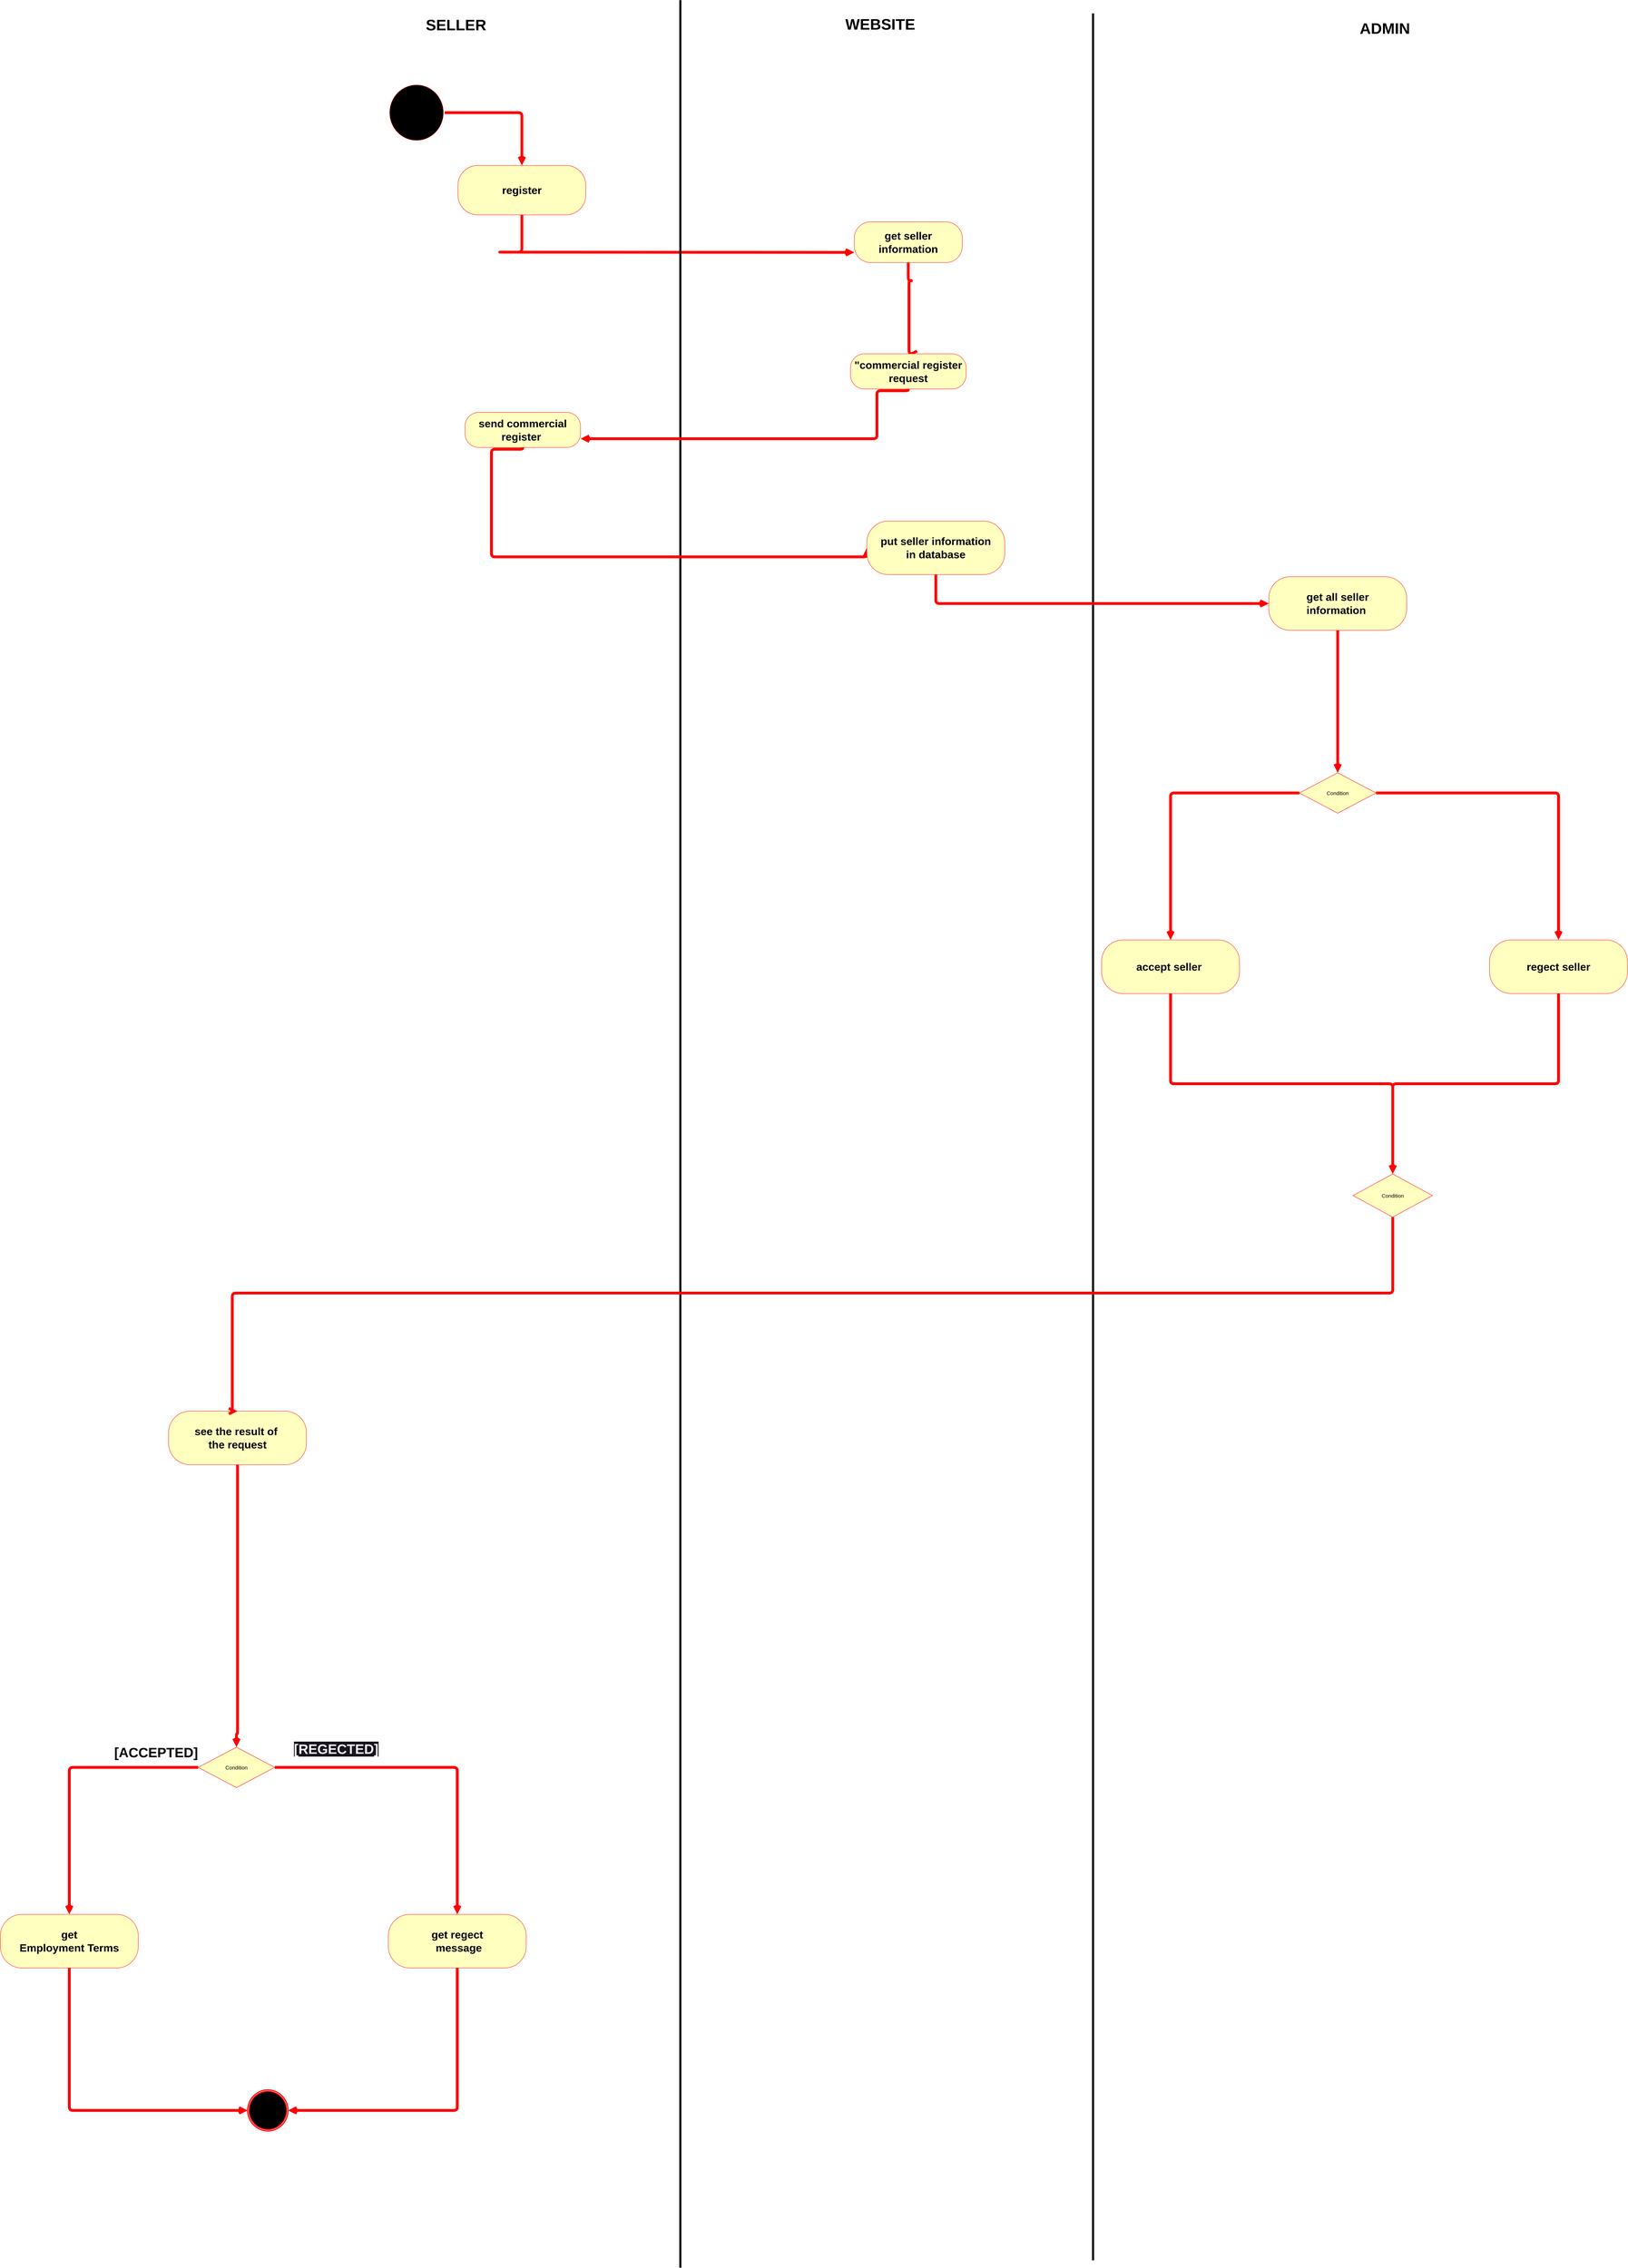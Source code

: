<mxfile>
    <diagram id="HJap_V7zGH-g7ldj2mrj" name="admin">
        <mxGraphModel dx="8353" dy="2320" grid="0" gridSize="10" guides="1" tooltips="1" connect="1" arrows="1" fold="1" page="1" pageScale="1" pageWidth="850" pageHeight="1100" background="none" math="0" shadow="0">
            <root>
                <mxCell id="0"/>
                <mxCell id="1" parent="0"/>
                <mxCell id="3" value="register" style="rounded=1;whiteSpace=wrap;html=1;arcSize=40;fontColor=#000000;fillColor=#ffffc0;strokeColor=#ff0000;fontStyle=1;fontSize=31;" parent="1" vertex="1">
                    <mxGeometry x="-309" y="874" width="367" height="142" as="geometry"/>
                </mxCell>
                <mxCell id="4" value="" style="edgeStyle=orthogonalEdgeStyle;html=1;verticalAlign=bottom;endArrow=open;endSize=8;strokeColor=#ff0000;strokeWidth=8;fontStyle=1;fontSize=17;exitX=0.5;exitY=1;exitDx=0;exitDy=0;entryX=0;entryY=0.75;entryDx=0;entryDy=0;" parent="1" source="3" target="23" edge="1">
                    <mxGeometry relative="1" as="geometry">
                        <mxPoint x="672" y="1148" as="targetPoint"/>
                        <Array as="points">
                            <mxPoint x="-194" y="1123"/>
                            <mxPoint x="776" y="1123"/>
                        </Array>
                    </mxGeometry>
                </mxCell>
                <mxCell id="5" value="" style="ellipse;html=1;shape=endState;fillColor=#000000;strokeColor=#ff0000;fontSize=15;strokeWidth=3;perimeterSpacing=0;" parent="1" vertex="1">
                    <mxGeometry x="-913" y="6400" width="116" height="118" as="geometry"/>
                </mxCell>
                <mxCell id="6" value="" style="ellipse;html=1;shape=startState;fillColor=#000000;strokeColor=#ff0000;fontSize=15;" parent="1" vertex="1">
                    <mxGeometry x="-509" y="639" width="162" height="167" as="geometry"/>
                </mxCell>
                <mxCell id="7" value="" style="edgeStyle=orthogonalEdgeStyle;html=1;verticalAlign=bottom;endArrow=open;endSize=8;strokeColor=#ff0000;strokeWidth=8;fontSize=15;entryX=0.5;entryY=0;entryDx=0;entryDy=0;" parent="1" source="6" target="3" edge="1">
                    <mxGeometry relative="1" as="geometry">
                        <mxPoint x="-268" y="787" as="targetPoint"/>
                    </mxGeometry>
                </mxCell>
                <mxCell id="9" value="Condition" style="rhombus;whiteSpace=wrap;html=1;fillColor=#ffffc0;strokeColor=#ff0000;fontSize=15;" parent="1" vertex="1">
                    <mxGeometry x="2107" y="2618" width="220" height="116" as="geometry"/>
                </mxCell>
                <mxCell id="10" value="" style="edgeStyle=orthogonalEdgeStyle;html=1;align=left;verticalAlign=bottom;endArrow=open;endSize=8;strokeColor=#ff0000;strokeWidth=8;fontSize=20;fontStyle=1" parent="1" source="9" target="39" edge="1">
                    <mxGeometry x="-0.615" y="74" relative="1" as="geometry">
                        <mxPoint x="2821.333" y="2894" as="targetPoint"/>
                        <mxPoint x="1" as="offset"/>
                    </mxGeometry>
                </mxCell>
                <mxCell id="11" value="" style="edgeStyle=orthogonalEdgeStyle;html=1;align=left;verticalAlign=top;endArrow=open;endSize=8;strokeColor=#ff0000;strokeWidth=8;fontSize=27;fontStyle=1;entryX=0.5;entryY=0;entryDx=0;entryDy=0;" parent="1" source="9" target="38" edge="1">
                    <mxGeometry x="-0.623" y="-28" relative="1" as="geometry">
                        <mxPoint x="1748" y="2905" as="targetPoint"/>
                        <mxPoint x="-2" as="offset"/>
                    </mxGeometry>
                </mxCell>
                <mxCell id="16" value="" style="html=1;points=[];perimeter=orthogonalPerimeter;fillColor=strokeColor;fontSize=15;" parent="1" vertex="1">
                    <mxGeometry x="327" y="400" width="5" height="6510" as="geometry"/>
                </mxCell>
                <mxCell id="17" value="" style="html=1;points=[];perimeter=orthogonalPerimeter;fillColor=strokeColor;fontSize=15;" parent="1" vertex="1">
                    <mxGeometry x="1512" y="438" width="5" height="6451" as="geometry"/>
                </mxCell>
                <mxCell id="19" value="WEBSITE" style="text;html=1;align=center;verticalAlign=middle;resizable=0;points=[];autosize=1;strokeColor=none;fillColor=none;fontSize=44;fontStyle=1" parent="1" vertex="1">
                    <mxGeometry x="794" y="436" width="218" height="65" as="geometry"/>
                </mxCell>
                <mxCell id="20" value="SELLER" style="text;html=1;align=center;verticalAlign=middle;resizable=0;points=[];autosize=1;strokeColor=none;fillColor=none;fontSize=44;fontStyle=1" parent="1" vertex="1">
                    <mxGeometry x="-411" y="438" width="192" height="65" as="geometry"/>
                </mxCell>
                <mxCell id="21" value="ADMIN" style="text;html=1;align=center;verticalAlign=middle;resizable=0;points=[];autosize=1;strokeColor=none;fillColor=none;fontSize=44;fontStyle=1" parent="1" vertex="1">
                    <mxGeometry x="2271" y="448" width="162" height="65" as="geometry"/>
                </mxCell>
                <mxCell id="23" value="get seller&lt;br&gt;information" style="rounded=1;whiteSpace=wrap;html=1;arcSize=40;fontColor=#000000;fillColor=#ffffc0;strokeColor=#ff0000;fontStyle=1;fontSize=31;" parent="1" vertex="1">
                    <mxGeometry x="829" y="1036" width="310" height="117" as="geometry"/>
                </mxCell>
                <mxCell id="24" value="" style="edgeStyle=orthogonalEdgeStyle;html=1;verticalAlign=bottom;endArrow=open;endSize=8;strokeColor=#ff0000;strokeWidth=8;fontStyle=1;fontSize=17;exitX=0.5;exitY=1;exitDx=0;exitDy=0;entryX=0.5;entryY=0;entryDx=0;entryDy=0;" parent="1" source="23" target="28" edge="1">
                    <mxGeometry relative="1" as="geometry">
                        <mxPoint x="1050" y="1205" as="targetPoint"/>
                        <Array as="points">
                            <mxPoint x="995" y="1205"/>
                            <mxPoint x="986" y="1205"/>
                            <mxPoint x="986" y="1351"/>
                        </Array>
                    </mxGeometry>
                </mxCell>
                <mxCell id="28" value="&quot;commercial register request" style="rounded=1;whiteSpace=wrap;html=1;arcSize=40;fontColor=#000000;fillColor=#ffffc0;strokeColor=#ff0000;fontStyle=1;fontSize=31;" parent="1" vertex="1">
                    <mxGeometry x="818" y="1415" width="332" height="101" as="geometry"/>
                </mxCell>
                <mxCell id="29" value="" style="edgeStyle=orthogonalEdgeStyle;html=1;verticalAlign=bottom;endArrow=open;endSize=8;strokeColor=#ff0000;strokeWidth=8;fontStyle=1;fontSize=17;exitX=0.5;exitY=1;exitDx=0;exitDy=0;entryX=1;entryY=0.75;entryDx=0;entryDy=0;" parent="1" source="28" target="30" edge="1">
                    <mxGeometry relative="1" as="geometry">
                        <mxPoint x="1105" y="1681.444" as="targetPoint"/>
                        <Array as="points">
                            <mxPoint x="984" y="1521"/>
                            <mxPoint x="894" y="1521"/>
                            <mxPoint x="894" y="1659"/>
                        </Array>
                    </mxGeometry>
                </mxCell>
                <mxCell id="30" value="send commercial register&amp;nbsp;" style="rounded=1;whiteSpace=wrap;html=1;arcSize=40;fontColor=#000000;fillColor=#ffffc0;strokeColor=#ff0000;fontStyle=1;fontSize=31;" parent="1" vertex="1">
                    <mxGeometry x="-289" y="1583" width="332" height="101" as="geometry"/>
                </mxCell>
                <mxCell id="31" value="" style="edgeStyle=orthogonalEdgeStyle;html=1;verticalAlign=bottom;endArrow=open;endSize=8;strokeColor=#ff0000;strokeWidth=8;fontStyle=1;fontSize=17;exitX=0.5;exitY=1;exitDx=0;exitDy=0;entryX=0;entryY=0.5;entryDx=0;entryDy=0;" parent="1" source="30" target="32" edge="1">
                    <mxGeometry relative="1" as="geometry">
                        <mxPoint x="-2" y="1849.444" as="targetPoint"/>
                        <Array as="points">
                            <mxPoint x="-123" y="1689"/>
                            <mxPoint x="-213" y="1689"/>
                            <mxPoint x="-213" y="1998"/>
                        </Array>
                    </mxGeometry>
                </mxCell>
                <mxCell id="32" value="put seller information&lt;br&gt;in database" style="rounded=1;whiteSpace=wrap;html=1;arcSize=40;fontColor=#000000;fillColor=#ffffc0;strokeColor=#ff0000;fontStyle=1;fontSize=31;" parent="1" vertex="1">
                    <mxGeometry x="865" y="1895" width="396" height="154" as="geometry"/>
                </mxCell>
                <mxCell id="33" value="" style="edgeStyle=orthogonalEdgeStyle;html=1;verticalAlign=bottom;endArrow=open;endSize=8;strokeColor=#ff0000;strokeWidth=8;fontStyle=1;fontSize=17;exitX=0.5;exitY=1;exitDx=0;exitDy=0;entryX=0;entryY=0.5;entryDx=0;entryDy=0;" parent="1" source="32" target="34" edge="1">
                    <mxGeometry relative="1" as="geometry">
                        <mxPoint x="1152" y="2214.444" as="targetPoint"/>
                        <Array as="points">
                            <mxPoint x="1063" y="2132"/>
                        </Array>
                    </mxGeometry>
                </mxCell>
                <mxCell id="34" value="get all seller &lt;br&gt;information&amp;nbsp;" style="rounded=1;whiteSpace=wrap;html=1;arcSize=40;fontColor=#000000;fillColor=#ffffc0;strokeColor=#ff0000;fontStyle=1;fontSize=31;" parent="1" vertex="1">
                    <mxGeometry x="2019" y="2055" width="396" height="154" as="geometry"/>
                </mxCell>
                <mxCell id="35" value="" style="edgeStyle=orthogonalEdgeStyle;html=1;verticalAlign=bottom;endArrow=open;endSize=8;strokeColor=#ff0000;strokeWidth=8;fontStyle=1;fontSize=17;exitX=0.5;exitY=1;exitDx=0;exitDy=0;entryX=0.5;entryY=0;entryDx=0;entryDy=0;" parent="1" source="34" target="9" edge="1">
                    <mxGeometry relative="1" as="geometry">
                        <mxPoint x="2306" y="2374" as="targetPoint"/>
                        <Array as="points">
                            <mxPoint x="2217" y="2580"/>
                        </Array>
                    </mxGeometry>
                </mxCell>
                <mxCell id="38" value="accept seller&amp;nbsp;" style="rounded=1;whiteSpace=wrap;html=1;arcSize=40;fontColor=#000000;fillColor=#ffffc0;strokeColor=#ff0000;fontStyle=1;fontSize=31;" parent="1" vertex="1">
                    <mxGeometry x="1539" y="3098" width="396" height="154" as="geometry"/>
                </mxCell>
                <mxCell id="39" value="regect seller" style="rounded=1;whiteSpace=wrap;html=1;arcSize=40;fontColor=#000000;fillColor=#ffffc0;strokeColor=#ff0000;fontStyle=1;fontSize=31;" parent="1" vertex="1">
                    <mxGeometry x="2653" y="3098" width="396" height="154" as="geometry"/>
                </mxCell>
                <mxCell id="40" value="Condition" style="rhombus;whiteSpace=wrap;html=1;fillColor=#ffffc0;strokeColor=#ff0000;fontSize=15;" parent="1" vertex="1">
                    <mxGeometry x="2261" y="3770" width="228" height="124" as="geometry"/>
                </mxCell>
                <mxCell id="41" value="" style="edgeStyle=orthogonalEdgeStyle;html=1;align=left;verticalAlign=top;endArrow=open;endSize=8;strokeColor=#ff0000;strokeWidth=8;fontSize=27;fontStyle=1;entryX=0.5;entryY=0;entryDx=0;entryDy=0;exitX=0.5;exitY=1;exitDx=0;exitDy=0;" parent="1" source="38" target="40" edge="1">
                    <mxGeometry x="-0.623" y="-28" relative="1" as="geometry">
                        <mxPoint x="1704" y="4075" as="targetPoint"/>
                        <mxPoint x="2042" y="3589" as="sourcePoint"/>
                        <mxPoint x="-2" as="offset"/>
                    </mxGeometry>
                </mxCell>
                <mxCell id="44" value="" style="edgeStyle=orthogonalEdgeStyle;html=1;align=left;verticalAlign=top;endArrow=open;endSize=8;strokeColor=#ff0000;strokeWidth=8;fontSize=27;fontStyle=1;entryX=0.5;entryY=0;entryDx=0;entryDy=0;exitX=0.5;exitY=1;exitDx=0;exitDy=0;" parent="1" source="39" target="40" edge="1">
                    <mxGeometry x="-0.623" y="-28" relative="1" as="geometry">
                        <mxPoint x="2701.5" y="4200" as="targetPoint"/>
                        <mxPoint x="2070" y="3679" as="sourcePoint"/>
                        <mxPoint x="-2" as="offset"/>
                        <Array as="points">
                            <mxPoint x="2851" y="3511"/>
                            <mxPoint x="2375" y="3511"/>
                        </Array>
                    </mxGeometry>
                </mxCell>
                <mxCell id="45" value="see the result of&amp;nbsp;&lt;br&gt;the request" style="rounded=1;whiteSpace=wrap;html=1;arcSize=40;fontColor=#000000;fillColor=#ffffc0;strokeColor=#ff0000;fontStyle=1;fontSize=31;" parent="1" vertex="1">
                    <mxGeometry x="-1140" y="4451" width="396" height="154" as="geometry"/>
                </mxCell>
                <mxCell id="46" value="" style="edgeStyle=orthogonalEdgeStyle;html=1;align=left;verticalAlign=top;endArrow=open;endSize=8;strokeColor=#ff0000;strokeWidth=8;fontSize=27;fontStyle=1;entryX=0.5;entryY=0;entryDx=0;entryDy=0;exitX=0.5;exitY=1;exitDx=0;exitDy=0;" parent="1" source="40" target="45" edge="1">
                    <mxGeometry x="-0.623" y="-28" relative="1" as="geometry">
                        <mxPoint x="2174" y="4613" as="targetPoint"/>
                        <mxPoint x="2650.0" y="4095" as="sourcePoint"/>
                        <mxPoint x="-2" as="offset"/>
                        <Array as="points">
                            <mxPoint x="2375" y="4112"/>
                            <mxPoint x="-957" y="4112"/>
                            <mxPoint x="-957" y="4451"/>
                        </Array>
                    </mxGeometry>
                </mxCell>
                <mxCell id="47" value="Condition" style="rhombus;whiteSpace=wrap;html=1;fillColor=#ffffc0;strokeColor=#ff0000;fontSize=15;" parent="1" vertex="1">
                    <mxGeometry x="-1055" y="5416" width="220" height="116" as="geometry"/>
                </mxCell>
                <mxCell id="48" value="&lt;span style=&quot;color: rgb(240, 240, 240); font-family: Helvetica; font-size: 39px; font-style: normal; font-variant-ligatures: normal; font-variant-caps: normal; font-weight: 700; letter-spacing: normal; orphans: 2; text-align: left; text-indent: 0px; text-transform: none; widows: 2; word-spacing: 0px; -webkit-text-stroke-width: 0px; background-color: rgb(24, 20, 29); text-decoration-thickness: initial; text-decoration-style: initial; text-decoration-color: initial; float: none; display: inline !important;&quot;&gt;[REGECTED]&lt;/span&gt;" style="edgeStyle=orthogonalEdgeStyle;html=1;align=left;verticalAlign=bottom;endArrow=open;endSize=8;strokeColor=#ff0000;strokeWidth=8;fontSize=20;fontStyle=1" parent="1" source="47" target="52" edge="1">
                    <mxGeometry x="-0.888" y="26" relative="1" as="geometry">
                        <mxPoint x="-340.667" y="5692" as="targetPoint"/>
                        <mxPoint as="offset"/>
                    </mxGeometry>
                </mxCell>
                <mxCell id="49" value="[ACCEPTED]" style="edgeStyle=orthogonalEdgeStyle;html=1;align=left;verticalAlign=top;endArrow=open;endSize=8;strokeColor=#ff0000;strokeWidth=8;fontSize=39;fontStyle=1;entryX=0.5;entryY=0;entryDx=0;entryDy=0;" parent="1" source="47" target="51" edge="1">
                    <mxGeometry x="-0.386" y="-72" relative="1" as="geometry">
                        <mxPoint x="-1414" y="5703" as="targetPoint"/>
                        <mxPoint as="offset"/>
                    </mxGeometry>
                </mxCell>
                <mxCell id="50" value="" style="edgeStyle=orthogonalEdgeStyle;html=1;verticalAlign=bottom;endArrow=open;endSize=8;strokeColor=#ff0000;strokeWidth=8;fontStyle=1;fontSize=17;exitX=0.5;exitY=1;exitDx=0;exitDy=0;entryX=0.5;entryY=0;entryDx=0;entryDy=0;" parent="1" source="45" target="47" edge="1">
                    <mxGeometry relative="1" as="geometry">
                        <mxPoint x="-856" y="5172" as="targetPoint"/>
                        <Array as="points">
                            <mxPoint x="-942" y="5378"/>
                        </Array>
                        <mxPoint x="-945" y="5007.0" as="sourcePoint"/>
                    </mxGeometry>
                </mxCell>
                <mxCell id="51" value="get &lt;br&gt;Employment Terms" style="rounded=1;whiteSpace=wrap;html=1;arcSize=40;fontColor=#000000;fillColor=#ffffc0;strokeColor=#ff0000;fontStyle=1;fontSize=31;" parent="1" vertex="1">
                    <mxGeometry x="-1623" y="5896" width="396" height="154" as="geometry"/>
                </mxCell>
                <mxCell id="52" value="get regect&lt;br&gt;&amp;nbsp;message" style="rounded=1;whiteSpace=wrap;html=1;arcSize=40;fontColor=#000000;fillColor=#ffffc0;strokeColor=#ff0000;fontStyle=1;fontSize=31;" parent="1" vertex="1">
                    <mxGeometry x="-509" y="5896" width="396" height="154" as="geometry"/>
                </mxCell>
                <mxCell id="56" value="" style="edgeStyle=orthogonalEdgeStyle;html=1;align=left;verticalAlign=bottom;endArrow=open;endSize=8;strokeColor=#ff0000;strokeWidth=8;fontSize=20;fontStyle=1;exitX=0.5;exitY=1;exitDx=0;exitDy=0;entryX=1;entryY=0.5;entryDx=0;entryDy=0;" parent="1" source="52" target="5" edge="1">
                    <mxGeometry x="-0.888" y="26" relative="1" as="geometry">
                        <mxPoint x="-485.79" y="6551.89" as="targetPoint"/>
                        <mxPoint as="offset"/>
                        <mxPoint x="-1010.001" y="6130.001" as="sourcePoint"/>
                    </mxGeometry>
                </mxCell>
                <mxCell id="57" value="" style="edgeStyle=orthogonalEdgeStyle;html=1;align=left;verticalAlign=bottom;endArrow=open;endSize=8;strokeColor=#ff0000;strokeWidth=8;fontSize=20;fontStyle=1;exitX=0.5;exitY=1;exitDx=0;exitDy=0;entryX=0;entryY=0.5;entryDx=0;entryDy=0;" parent="1" source="51" target="5" edge="1">
                    <mxGeometry x="-0.888" y="26" relative="1" as="geometry">
                        <mxPoint x="-1150.0" y="6602" as="targetPoint"/>
                        <mxPoint as="offset"/>
                        <mxPoint x="-664.0" y="6193.0" as="sourcePoint"/>
                    </mxGeometry>
                </mxCell>
            </root>
        </mxGraphModel>
    </diagram>
    <diagram id="CAmKByewWl9oXecLODEM" name="seller">
        <mxGraphModel dx="4177" dy="1160" grid="0" gridSize="10" guides="1" tooltips="1" connect="1" arrows="1" fold="1" page="1" pageScale="1" pageWidth="850" pageHeight="1100" math="0" shadow="0">
            <root>
                <mxCell id="0"/>
                <mxCell id="1" parent="0"/>
                <mxCell id="DN5gWQZptJb2u5jaRJut-1" value="Product Offer for Sale" style="rounded=1;whiteSpace=wrap;html=1;arcSize=40;fontColor=#000000;fillColor=#ffffc0;strokeColor=#ff0000;fontStyle=1;fontSize=31;" parent="1" vertex="1">
                    <mxGeometry x="-309" y="874" width="367" height="142" as="geometry"/>
                </mxCell>
                <mxCell id="DN5gWQZptJb2u5jaRJut-2" value="" style="edgeStyle=orthogonalEdgeStyle;html=1;verticalAlign=bottom;endArrow=open;endSize=8;strokeColor=#ff0000;strokeWidth=8;fontStyle=1;fontSize=17;exitX=0.5;exitY=1;exitDx=0;exitDy=0;entryX=0;entryY=0.75;entryDx=0;entryDy=0;" parent="1" source="DN5gWQZptJb2u5jaRJut-1" target="DN5gWQZptJb2u5jaRJut-14" edge="1">
                    <mxGeometry relative="1" as="geometry">
                        <mxPoint x="672" y="1148" as="targetPoint"/>
                        <Array as="points">
                            <mxPoint x="-194" y="1123"/>
                            <mxPoint x="776" y="1123"/>
                        </Array>
                    </mxGeometry>
                </mxCell>
                <mxCell id="DN5gWQZptJb2u5jaRJut-4" value="" style="ellipse;html=1;shape=startState;fillColor=#000000;strokeColor=#ff0000;fontSize=15;" parent="1" vertex="1">
                    <mxGeometry x="-509" y="639" width="162" height="167" as="geometry"/>
                </mxCell>
                <mxCell id="DN5gWQZptJb2u5jaRJut-5" value="" style="edgeStyle=orthogonalEdgeStyle;html=1;verticalAlign=bottom;endArrow=open;endSize=8;strokeColor=#ff0000;strokeWidth=8;fontSize=15;entryX=0.5;entryY=0;entryDx=0;entryDy=0;" parent="1" source="DN5gWQZptJb2u5jaRJut-4" target="DN5gWQZptJb2u5jaRJut-1" edge="1">
                    <mxGeometry relative="1" as="geometry">
                        <mxPoint x="-268" y="787" as="targetPoint"/>
                    </mxGeometry>
                </mxCell>
                <mxCell id="DN5gWQZptJb2u5jaRJut-9" value="" style="html=1;points=[];perimeter=orthogonalPerimeter;fillColor=strokeColor;fontSize=15;" parent="1" vertex="1">
                    <mxGeometry x="327" y="400" width="5" height="6510" as="geometry"/>
                </mxCell>
                <mxCell id="DN5gWQZptJb2u5jaRJut-10" value="" style="html=1;points=[];perimeter=orthogonalPerimeter;fillColor=strokeColor;fontSize=15;" parent="1" vertex="1">
                    <mxGeometry x="1512" y="438" width="5" height="6451" as="geometry"/>
                </mxCell>
                <mxCell id="DN5gWQZptJb2u5jaRJut-11" value="WEBSITE" style="text;html=1;align=center;verticalAlign=middle;resizable=0;points=[];autosize=1;strokeColor=none;fillColor=none;fontSize=44;fontStyle=1" parent="1" vertex="1">
                    <mxGeometry x="794" y="436" width="218" height="65" as="geometry"/>
                </mxCell>
                <mxCell id="DN5gWQZptJb2u5jaRJut-12" value="SELLER" style="text;html=1;align=center;verticalAlign=middle;resizable=0;points=[];autosize=1;strokeColor=none;fillColor=none;fontSize=44;fontStyle=1" parent="1" vertex="1">
                    <mxGeometry x="-411" y="438" width="192" height="65" as="geometry"/>
                </mxCell>
                <mxCell id="DN5gWQZptJb2u5jaRJut-14" value="send the categorys&lt;br style=&quot;font-size: 31px;&quot;&gt;of the site" style="rounded=1;whiteSpace=wrap;html=1;arcSize=40;fontColor=#000000;fillColor=#ffffc0;strokeColor=#ff0000;fontStyle=1;fontSize=31;fontFamily=Helvetica;" parent="1" vertex="1">
                    <mxGeometry x="829" y="1036" width="310" height="117" as="geometry"/>
                </mxCell>
                <mxCell id="DN5gWQZptJb2u5jaRJut-15" value="" style="edgeStyle=orthogonalEdgeStyle;html=1;verticalAlign=bottom;endArrow=open;endSize=8;strokeColor=#ff0000;strokeWidth=8;fontStyle=1;fontSize=17;exitX=0.5;exitY=1;exitDx=0;exitDy=0;entryX=1;entryY=0.5;entryDx=0;entryDy=0;" parent="1" source="DN5gWQZptJb2u5jaRJut-14" target="DN5gWQZptJb2u5jaRJut-18" edge="1">
                    <mxGeometry relative="1" as="geometry">
                        <mxPoint x="984" y="1415" as="targetPoint"/>
                        <Array as="points">
                            <mxPoint x="984" y="1205"/>
                            <mxPoint x="986" y="1205"/>
                            <mxPoint x="986" y="1634"/>
                        </Array>
                    </mxGeometry>
                </mxCell>
                <mxCell id="DN5gWQZptJb2u5jaRJut-18" value="&amp;nbsp;select category&lt;br&gt;&lt;span style=&quot;color: rgba(0, 0, 0, 0); font-family: monospace; font-size: 0px; font-weight: 400; text-align: start;&quot;&gt;%3CmxGraphModel%3E%3Croot%3E%3CmxCell%20id%3D%220%22%2F%3E%3CmxCell%20id%3D%221%22%20parent%3D%220%22%2F%3E%3CmxCell%20id%3D%222%22%20value%3D%22%22%20style%3D%22edgeStyle%3DorthogonalEdgeStyle%3Bhtml%3D1%3BverticalAlign%3Dbottom%3BendArrow%3Dopen%3BendSize%3D8%3BstrokeColor%3D%23ff0000%3BstrokeWidth%3D8%3BfontStyle%3D1%3BfontSize%3D17%3BexitX%3D0.5%3BexitY%3D1%3BexitDx%3D0%3BexitDy%3D0%3BentryX%3D1%3BentryY%3D0.75%3BentryDx%3D0%3BentryDy%3D0%3B%22%20edge%3D%221%22%20parent%3D%221%22%3E%3CmxGeometry%20relative%3D%221%22%20as%3D%22geometry%22%3E%3CmxPoint%20x%3D%2243%22%20y%3D%221658.75%22%20as%3D%22targetPoint%22%2F%3E%3CArray%20as%3D%22points%22%3E%3CmxPoint%20x%3D%22984%22%20y%3D%221521%22%2F%3E%3CmxPoint%20x%3D%22894%22%20y%3D%221521%22%2F%3E%3CmxPoint%20x%3D%22894%22%20y%3D%221659%22%2F%3E%3C%2FArray%3E%3CmxPoint%20x%3D%22984%22%20y%3D%221516%22%20as%3D%22sourcePoint%22%2F%3E%3C%2FmxGeometry%3E%3C%2FmxCell%3E%3C%2Froot%3E%3C%2FmxGraphModel%3E&amp;nbsp;&lt;/span&gt;&lt;span style=&quot;color: rgba(0, 0, 0, 0); font-family: monospace; font-size: 0px; font-weight: 400; text-align: start;&quot;&gt;%3CmxGraphModel%3E%3Croot%3E%3CmxCell%20id%3D%220%22%2F%3E%3CmxCell%20id%3D%221%22%20parent%3D%220%22%2F%3E%3CmxCell%20id%3D%222%22%20value%3D%22%22%20style%3D%22edgeStyle%3DorthogonalEdgeStyle%3Bhtml%3D1%3BverticalAlign%3Dbottom%3BendArrow%3Dopen%3BendSize%3D8%3BstrokeColor%3D%23ff0000%3BstrokeWidth%3D8%3BfontStyle%3D1%3BfontSize%3D17%3BexitX%3D0.5%3BexitY%3D1%3BexitDx%3D0%3BexitDy%3D0%3BentryX%3D1%3BentryY%3D0.75%3BentryDx%3D0%3BentryDy%3D0%3B%22%20edge%3D%221%22%20parent%3D%221%22%3E%3CmxGeometry%20relative%3D%221%22%20as%3D%22geometry%22%3E%3CmxPoint%20x%3D%2243%22%20y%3D%221658.75%22%20as%3D%22targetPoint%22%2F%3E%3CArray%20as%3D%22points%22%3E%3CmxPoint%20x%3D%22984%22%20y%3D%221521%22%2F%3E%3CmxPoint%20x%3D%22894%22%20y%3D%221521%22%2F%3E%3CmxPoint%20x%3D%22894%22%20y%3D%221659%22%2F%3E%3C%2FArray%3E%3CmxPoint%20x%3D%22984%22%20y%3D%221516%22%20as%3D%22sourcePoint%22%2F%3E%3C%2FmxGeometry%3E%3C%2FmxCell%3E%3C%2Froot%3E%3C%2FmxGraphModel%3E&lt;/span&gt;" style="rounded=1;whiteSpace=wrap;html=1;arcSize=50;fontColor=#000000;fillColor=#ffffc0;strokeColor=#ff0000;fontStyle=1;fontSize=31;" parent="1" vertex="1">
                    <mxGeometry x="-289" y="1546" width="332" height="138" as="geometry"/>
                </mxCell>
                <mxCell id="DN5gWQZptJb2u5jaRJut-19" value="" style="edgeStyle=orthogonalEdgeStyle;html=1;verticalAlign=bottom;endArrow=open;endSize=8;strokeColor=#ff0000;strokeWidth=8;fontStyle=1;fontSize=17;exitX=0.5;exitY=1;exitDx=0;exitDy=0;entryX=0;entryY=0.5;entryDx=0;entryDy=0;" parent="1" source="DN5gWQZptJb2u5jaRJut-18" target="DN5gWQZptJb2u5jaRJut-20" edge="1">
                    <mxGeometry relative="1" as="geometry">
                        <mxPoint x="-2" y="1849.444" as="targetPoint"/>
                        <Array as="points">
                            <mxPoint x="-123" y="1689"/>
                            <mxPoint x="-213" y="1689"/>
                            <mxPoint x="-213" y="1998"/>
                        </Array>
                    </mxGeometry>
                </mxCell>
                <mxCell id="DN5gWQZptJb2u5jaRJut-20" value="send formulaire" style="rounded=1;whiteSpace=wrap;html=1;arcSize=40;fontColor=#000000;fillColor=#ffffc0;strokeColor=#ff0000;fontStyle=1;fontSize=31;" parent="1" vertex="1">
                    <mxGeometry x="865" y="1895" width="396" height="154" as="geometry"/>
                </mxCell>
                <mxCell id="DN5gWQZptJb2u5jaRJut-39" value="" style="edgeStyle=orthogonalEdgeStyle;html=1;verticalAlign=bottom;endArrow=open;endSize=8;strokeColor=#ff0000;strokeWidth=8;fontStyle=1;fontSize=17;exitX=0.5;exitY=1;exitDx=0;exitDy=0;" parent="1" source="DN5gWQZptJb2u5jaRJut-20" edge="1">
                    <mxGeometry relative="1" as="geometry">
                        <mxPoint x="56" y="2646" as="targetPoint"/>
                        <Array as="points">
                            <mxPoint x="1063" y="2646"/>
                        </Array>
                        <mxPoint x="-414" y="2317" as="sourcePoint"/>
                    </mxGeometry>
                </mxCell>
                <mxCell id="DN5gWQZptJb2u5jaRJut-40" value="put all inforrmation&amp;nbsp;&lt;br&gt;of profuct in formulaire" style="rounded=1;whiteSpace=wrap;html=1;arcSize=40;fontColor=#000000;fillColor=#ffffc0;strokeColor=#ff0000;fontStyle=1;fontSize=31;" parent="1" vertex="1">
                    <mxGeometry x="-335" y="2569" width="396" height="154" as="geometry"/>
                </mxCell>
                <mxCell id="DN5gWQZptJb2u5jaRJut-42" value="" style="edgeStyle=orthogonalEdgeStyle;html=1;verticalAlign=bottom;endArrow=open;endSize=8;strokeColor=#ff0000;strokeWidth=8;fontStyle=1;fontSize=17;exitX=0.5;exitY=1;exitDx=0;exitDy=0;entryX=0.5;entryY=0;entryDx=0;entryDy=0;" parent="1" source="DN5gWQZptJb2u5jaRJut-40" target="DN5gWQZptJb2u5jaRJut-44" edge="1">
                    <mxGeometry relative="1" as="geometry">
                        <mxPoint x="-123" y="3112" as="targetPoint"/>
                        <Array as="points"/>
                        <mxPoint x="1039" y="2347.4" as="sourcePoint"/>
                    </mxGeometry>
                </mxCell>
                <mxCell id="DN5gWQZptJb2u5jaRJut-44" value="put photos" style="rounded=1;whiteSpace=wrap;html=1;arcSize=40;fontColor=#000000;fillColor=#ffffc0;strokeColor=#ff0000;fontStyle=1;fontSize=31;" parent="1" vertex="1">
                    <mxGeometry x="-335" y="3925" width="396" height="154" as="geometry"/>
                </mxCell>
                <mxCell id="DN5gWQZptJb2u5jaRJut-46" value="put the price&amp;nbsp;" style="rounded=1;whiteSpace=wrap;html=1;arcSize=40;fontColor=#000000;fillColor=#ffffc0;strokeColor=#ff0000;fontStyle=1;fontSize=31;" parent="1" vertex="1">
                    <mxGeometry x="-335" y="5138" width="396" height="154" as="geometry"/>
                </mxCell>
                <mxCell id="DN5gWQZptJb2u5jaRJut-47" value="" style="edgeStyle=orthogonalEdgeStyle;html=1;verticalAlign=bottom;endArrow=open;endSize=8;strokeColor=#ff0000;strokeWidth=8;fontStyle=1;fontSize=17;exitX=0.5;exitY=1;exitDx=0;exitDy=0;entryX=0.5;entryY=0;entryDx=0;entryDy=0;" parent="1" source="DN5gWQZptJb2u5jaRJut-44" target="DN5gWQZptJb2u5jaRJut-46" edge="1">
                    <mxGeometry relative="1" as="geometry">
                        <mxPoint x="28" y="4870.4" as="targetPoint"/>
                        <Array as="points">
                            <mxPoint x="-137" y="5038"/>
                        </Array>
                        <mxPoint x="-97" y="4379" as="sourcePoint"/>
                    </mxGeometry>
                </mxCell>
                <mxCell id="DN5gWQZptJb2u5jaRJut-48" value="put all product information&lt;br&gt;into database" style="rounded=1;whiteSpace=wrap;html=1;arcSize=40;fontColor=#000000;fillColor=#ffffc0;strokeColor=#ff0000;fontStyle=1;fontSize=31;" parent="1" vertex="1">
                    <mxGeometry x="825" y="5607" width="463" height="237" as="geometry"/>
                </mxCell>
                <mxCell id="DN5gWQZptJb2u5jaRJut-49" value="" style="edgeStyle=orthogonalEdgeStyle;html=1;verticalAlign=bottom;endArrow=open;endSize=8;strokeColor=#ff0000;strokeWidth=8;fontStyle=1;fontSize=17;exitX=0.5;exitY=1;exitDx=0;exitDy=0;entryX=0;entryY=0.5;entryDx=0;entryDy=0;" parent="1" source="DN5gWQZptJb2u5jaRJut-46" target="DN5gWQZptJb2u5jaRJut-48" edge="1">
                    <mxGeometry relative="1" as="geometry">
                        <mxPoint x="402" y="5831" as="targetPoint"/>
                        <Array as="points">
                            <mxPoint x="-137" y="5731"/>
                            <mxPoint x="402" y="5731"/>
                            <mxPoint x="402" y="5725"/>
                        </Array>
                        <mxPoint x="402" y="4772.0" as="sourcePoint"/>
                    </mxGeometry>
                </mxCell>
                <mxCell id="7uNtyLB5eoEwSvIETU1Y-1" value="" style="ellipse;html=1;shape=endState;fillColor=#000000;strokeColor=#ff0000;fontSize=15;strokeWidth=3;perimeterSpacing=0;" parent="1" vertex="1">
                    <mxGeometry x="712" y="6606" width="116" height="118" as="geometry"/>
                </mxCell>
                <mxCell id="7uNtyLB5eoEwSvIETU1Y-2" value="" style="edgeStyle=orthogonalEdgeStyle;html=1;align=left;verticalAlign=bottom;endArrow=open;endSize=8;strokeColor=#ff0000;strokeWidth=8;fontSize=20;fontStyle=1;exitX=0.5;exitY=1;exitDx=0;exitDy=0;entryX=1;entryY=0.5;entryDx=0;entryDy=0;" parent="1" source="DN5gWQZptJb2u5jaRJut-48" target="7uNtyLB5eoEwSvIETU1Y-1" edge="1">
                    <mxGeometry x="-0.888" y="26" relative="1" as="geometry">
                        <mxPoint x="1139.21" y="6757.89" as="targetPoint"/>
                        <mxPoint as="offset"/>
                        <mxPoint x="2681.5" y="6050.0" as="sourcePoint"/>
                    </mxGeometry>
                </mxCell>
            </root>
        </mxGraphModel>
    </diagram>
    <diagram id="pJ66qIds-j54ymHVp0Ua" name="client ">
        <mxGraphModel dx="7540" dy="1740" grid="0" gridSize="10" guides="1" tooltips="1" connect="1" arrows="1" fold="1" page="1" pageScale="1" pageWidth="850" pageHeight="1100" math="0" shadow="0">
            <root>
                <mxCell id="0"/>
                <mxCell id="1" parent="0"/>
                <mxCell id="lgK3FRYj-_w6IAWDjmVN-1" value="brows product&amp;nbsp;" style="rounded=1;whiteSpace=wrap;html=1;arcSize=40;fontColor=#000000;fillColor=#ffffc0;strokeColor=#ff0000;fontStyle=1;fontSize=31;" parent="1" vertex="1">
                    <mxGeometry x="-309" y="874" width="367" height="142" as="geometry"/>
                </mxCell>
                <mxCell id="lgK3FRYj-_w6IAWDjmVN-2" value="" style="edgeStyle=orthogonalEdgeStyle;html=1;verticalAlign=bottom;endArrow=open;endSize=8;strokeColor=#ff0000;strokeWidth=8;fontStyle=1;fontSize=17;exitX=0.5;exitY=1;exitDx=0;exitDy=0;entryX=0;entryY=0.75;entryDx=0;entryDy=0;" parent="1" source="lgK3FRYj-_w6IAWDjmVN-1" target="lgK3FRYj-_w6IAWDjmVN-9" edge="1">
                    <mxGeometry relative="1" as="geometry">
                        <mxPoint x="672" y="1148" as="targetPoint"/>
                        <Array as="points">
                            <mxPoint x="-125" y="1124"/>
                        </Array>
                    </mxGeometry>
                </mxCell>
                <mxCell id="lgK3FRYj-_w6IAWDjmVN-3" value="" style="ellipse;html=1;shape=startState;fillColor=#000000;strokeColor=#ff0000;fontSize=15;" parent="1" vertex="1">
                    <mxGeometry x="-509" y="639" width="162" height="167" as="geometry"/>
                </mxCell>
                <mxCell id="lgK3FRYj-_w6IAWDjmVN-4" value="" style="edgeStyle=orthogonalEdgeStyle;html=1;verticalAlign=bottom;endArrow=open;endSize=8;strokeColor=#ff0000;strokeWidth=8;fontSize=15;entryX=0.5;entryY=0;entryDx=0;entryDy=0;" parent="1" source="lgK3FRYj-_w6IAWDjmVN-3" target="lgK3FRYj-_w6IAWDjmVN-1" edge="1">
                    <mxGeometry relative="1" as="geometry">
                        <mxPoint x="-268" y="787" as="targetPoint"/>
                    </mxGeometry>
                </mxCell>
                <mxCell id="lgK3FRYj-_w6IAWDjmVN-5" value="" style="html=1;points=[];perimeter=orthogonalPerimeter;fillColor=strokeColor;fontSize=15;" parent="1" vertex="1">
                    <mxGeometry x="327" y="400" width="5" height="6510" as="geometry"/>
                </mxCell>
                <mxCell id="lgK3FRYj-_w6IAWDjmVN-6" value="" style="html=1;points=[];perimeter=orthogonalPerimeter;fillColor=strokeColor;fontSize=15;" parent="1" vertex="1">
                    <mxGeometry x="1512" y="438" width="5" height="6451" as="geometry"/>
                </mxCell>
                <mxCell id="lgK3FRYj-_w6IAWDjmVN-7" value="WEBSITE" style="text;html=1;align=center;verticalAlign=middle;resizable=0;points=[];autosize=1;strokeColor=none;fillColor=none;fontSize=44;fontStyle=1" parent="1" vertex="1">
                    <mxGeometry x="794" y="436" width="218" height="65" as="geometry"/>
                </mxCell>
                <mxCell id="lgK3FRYj-_w6IAWDjmVN-8" value="CLIENT" style="text;html=1;align=center;verticalAlign=middle;resizable=0;points=[];autosize=1;strokeColor=none;fillColor=none;fontSize=44;fontStyle=1" parent="1" vertex="1">
                    <mxGeometry x="-403" y="438" width="177" height="65" as="geometry"/>
                </mxCell>
                <mxCell id="lgK3FRYj-_w6IAWDjmVN-9" value="send all&lt;br&gt;product" style="rounded=1;whiteSpace=wrap;html=1;arcSize=40;fontColor=#000000;fillColor=#ffffc0;strokeColor=#ff0000;fontStyle=1;fontSize=31;fontFamily=Helvetica;" parent="1" vertex="1">
                    <mxGeometry x="829" y="1036" width="310" height="117" as="geometry"/>
                </mxCell>
                <mxCell id="lgK3FRYj-_w6IAWDjmVN-10" value="" style="edgeStyle=orthogonalEdgeStyle;html=1;verticalAlign=bottom;endArrow=open;endSize=8;strokeColor=#ff0000;strokeWidth=8;fontStyle=1;fontSize=17;exitX=0.5;exitY=1;exitDx=0;exitDy=0;entryX=1;entryY=0.5;entryDx=0;entryDy=0;" parent="1" source="lgK3FRYj-_w6IAWDjmVN-9" target="lgK3FRYj-_w6IAWDjmVN-11" edge="1">
                    <mxGeometry relative="1" as="geometry">
                        <mxPoint x="984" y="1415" as="targetPoint"/>
                        <Array as="points">
                            <mxPoint x="984" y="1205"/>
                            <mxPoint x="986" y="1205"/>
                            <mxPoint x="986" y="1634"/>
                        </Array>
                    </mxGeometry>
                </mxCell>
                <mxCell id="lgK3FRYj-_w6IAWDjmVN-11" value="select product" style="rounded=1;whiteSpace=wrap;html=1;arcSize=50;fontColor=#000000;fillColor=#ffffc0;strokeColor=#ff0000;fontStyle=1;fontSize=31;" parent="1" vertex="1">
                    <mxGeometry x="-289" y="1546" width="332" height="138" as="geometry"/>
                </mxCell>
                <mxCell id="9UQQlzSkYxcESlyBZpnU-1" value="Condition" style="rhombus;whiteSpace=wrap;html=1;fillColor=#ffffc0;strokeColor=#ff0000;fontSize=15;" parent="1" vertex="1">
                    <mxGeometry x="-880" y="3551" width="220" height="116" as="geometry"/>
                </mxCell>
                <mxCell id="9UQQlzSkYxcESlyBZpnU-2" value="" style="edgeStyle=orthogonalEdgeStyle;html=1;align=left;verticalAlign=bottom;endArrow=open;endSize=8;strokeColor=#ff0000;strokeWidth=8;fontSize=20;fontStyle=1" parent="1" source="9UQQlzSkYxcESlyBZpnU-1" target="EaGYWVJsjnm-Q9umExd_-1" edge="1">
                    <mxGeometry x="-0.615" y="74" relative="1" as="geometry">
                        <mxPoint x="-136.0" y="4031" as="targetPoint"/>
                        <mxPoint x="1" as="offset"/>
                    </mxGeometry>
                </mxCell>
                <mxCell id="9UQQlzSkYxcESlyBZpnU-3" value="" style="edgeStyle=orthogonalEdgeStyle;html=1;align=left;verticalAlign=top;endArrow=open;endSize=8;strokeColor=#ff0000;strokeWidth=8;fontSize=27;fontStyle=1;entryX=0.5;entryY=0;entryDx=0;entryDy=0;" parent="1" source="9UQQlzSkYxcESlyBZpnU-1" target="9UQQlzSkYxcESlyBZpnU-5" edge="1">
                    <mxGeometry x="-0.623" y="-28" relative="1" as="geometry">
                        <mxPoint x="-1239" y="3838" as="targetPoint"/>
                        <mxPoint x="-2" as="offset"/>
                    </mxGeometry>
                </mxCell>
                <mxCell id="9UQQlzSkYxcESlyBZpnU-5" value="cancel" style="rounded=1;whiteSpace=wrap;html=1;arcSize=40;fontColor=#000000;fillColor=#ffffc0;strokeColor=#ff0000;fontStyle=1;fontSize=31;" parent="1" vertex="1">
                    <mxGeometry x="-1448" y="4031" width="396" height="154" as="geometry"/>
                </mxCell>
                <mxCell id="9UQQlzSkYxcESlyBZpnU-8" value="" style="edgeStyle=orthogonalEdgeStyle;html=1;align=left;verticalAlign=top;endArrow=open;endSize=8;strokeColor=#ff0000;strokeWidth=8;fontSize=27;fontStyle=1;entryX=0;entryY=0.5;entryDx=0;entryDy=0;exitX=0;exitY=0.5;exitDx=0;exitDy=0;" parent="1" source="9UQQlzSkYxcESlyBZpnU-5" target="lgK3FRYj-_w6IAWDjmVN-3" edge="1">
                    <mxGeometry x="-0.623" y="-28" relative="1" as="geometry">
                        <mxPoint x="-1278.0" y="4333" as="targetPoint"/>
                        <mxPoint x="-2" as="offset"/>
                        <mxPoint x="-908.0" y="3911" as="sourcePoint"/>
                        <Array as="points">
                            <mxPoint x="-1722" y="4108"/>
                            <mxPoint x="-1722" y="723"/>
                        </Array>
                    </mxGeometry>
                </mxCell>
                <mxCell id="9UQQlzSkYxcESlyBZpnU-9" value="select type&amp;nbsp;" style="rounded=1;whiteSpace=wrap;html=1;arcSize=50;fontColor=#000000;fillColor=#ffffc0;strokeColor=#ff0000;fontStyle=1;fontSize=31;" parent="1" vertex="1">
                    <mxGeometry x="-1235" y="2611" width="396" height="154" as="geometry"/>
                </mxCell>
                <mxCell id="9UQQlzSkYxcESlyBZpnU-10" value="select quantity" style="rounded=1;whiteSpace=wrap;html=1;arcSize=50;fontColor=#000000;fillColor=#ffffc0;strokeColor=#ff0000;fontStyle=1;fontSize=31;" parent="1" vertex="1">
                    <mxGeometry x="-454" y="2607" width="396" height="154" as="geometry"/>
                </mxCell>
                <mxCell id="9UQQlzSkYxcESlyBZpnU-11" value="" style="shape=line;html=1;strokeWidth=9;strokeColor=#ff0000;fontFamily=Helvetica;fontSize=31;" parent="1" vertex="1">
                    <mxGeometry x="-1030" y="2387" width="756" height="10" as="geometry"/>
                </mxCell>
                <mxCell id="9UQQlzSkYxcESlyBZpnU-12" value="" style="edgeStyle=orthogonalEdgeStyle;html=1;verticalAlign=bottom;endArrow=open;endSize=8;strokeColor=#ff0000;strokeWidth=9;fontFamily=Helvetica;fontSize=31;entryX=0.5;entryY=1;entryDx=0;entryDy=0;" parent="1" source="9UQQlzSkYxcESlyBZpnU-11" target="lgK3FRYj-_w6IAWDjmVN-11" edge="1">
                    <mxGeometry relative="1" as="geometry">
                        <mxPoint x="-26" y="1734" as="targetPoint"/>
                        <Array as="points">
                            <mxPoint x="-600" y="2036"/>
                            <mxPoint x="-123" y="2036"/>
                        </Array>
                    </mxGeometry>
                </mxCell>
                <mxCell id="9UQQlzSkYxcESlyBZpnU-14" value="" style="edgeStyle=orthogonalEdgeStyle;html=1;verticalAlign=bottom;endArrow=open;endSize=8;strokeColor=#ff0000;strokeWidth=8;fontStyle=1;fontSize=17;entryX=0.5;entryY=0;entryDx=0;entryDy=0;exitX=0.75;exitY=0.5;exitDx=0;exitDy=0;exitPerimeter=0;" parent="1" source="9UQQlzSkYxcESlyBZpnU-11" target="9UQQlzSkYxcESlyBZpnU-10" edge="1">
                    <mxGeometry relative="1" as="geometry">
                        <mxPoint x="-815" y="3020.0" as="targetPoint"/>
                        <Array as="points">
                            <mxPoint x="-278" y="2607"/>
                        </Array>
                        <mxPoint x="109" y="2112" as="sourcePoint"/>
                    </mxGeometry>
                </mxCell>
                <mxCell id="9UQQlzSkYxcESlyBZpnU-15" value="" style="edgeStyle=orthogonalEdgeStyle;html=1;verticalAlign=bottom;endArrow=open;endSize=8;strokeColor=#ff0000;strokeWidth=8;fontStyle=1;fontSize=17;exitX=0.25;exitY=0.5;exitDx=0;exitDy=0;exitPerimeter=0;entryX=0.5;entryY=0;entryDx=0;entryDy=0;" parent="1" source="9UQQlzSkYxcESlyBZpnU-11" target="9UQQlzSkYxcESlyBZpnU-9" edge="1">
                    <mxGeometry relative="1" as="geometry">
                        <mxPoint x="-651" y="2712" as="targetPoint"/>
                        <Array as="points">
                            <mxPoint x="-1037" y="2392"/>
                        </Array>
                        <mxPoint x="-662.0" y="2508" as="sourcePoint"/>
                    </mxGeometry>
                </mxCell>
                <mxCell id="9UQQlzSkYxcESlyBZpnU-16" value="" style="shape=line;html=1;strokeWidth=9;strokeColor=#ff0000;fontFamily=Helvetica;fontSize=31;" parent="1" vertex="1">
                    <mxGeometry x="-990" y="3178" width="756" height="10" as="geometry"/>
                </mxCell>
                <mxCell id="9UQQlzSkYxcESlyBZpnU-17" value="" style="edgeStyle=orthogonalEdgeStyle;html=1;verticalAlign=bottom;endArrow=open;endSize=8;strokeColor=#ff0000;strokeWidth=9;fontFamily=Helvetica;fontSize=31;entryX=0.5;entryY=0;entryDx=0;entryDy=0;" parent="1" source="9UQQlzSkYxcESlyBZpnU-16" target="aUJkqtiI9uQQ7dAjJT-w-1" edge="1">
                    <mxGeometry relative="1" as="geometry">
                        <mxPoint x="-625" y="2617" as="targetPoint"/>
                        <Array as="points">
                            <mxPoint x="-751" y="3213"/>
                            <mxPoint x="-747" y="3346"/>
                        </Array>
                    </mxGeometry>
                </mxCell>
                <mxCell id="9UQQlzSkYxcESlyBZpnU-18" value="" style="edgeStyle=orthogonalEdgeStyle;html=1;verticalAlign=bottom;endArrow=open;endSize=8;strokeColor=#ff0000;strokeWidth=8;fontStyle=1;fontSize=17;exitX=0.5;exitY=1;exitDx=0;exitDy=0;entryX=0;entryY=0.5;entryDx=0;entryDy=0;entryPerimeter=0;" parent="1" source="9UQQlzSkYxcESlyBZpnU-9" target="9UQQlzSkYxcESlyBZpnU-16" edge="1">
                    <mxGeometry relative="1" as="geometry">
                        <mxPoint x="-1064" y="3146" as="targetPoint"/>
                        <Array as="points">
                            <mxPoint x="-1037" y="2927"/>
                            <mxPoint x="-1064" y="2927"/>
                            <mxPoint x="-1064" y="3183"/>
                        </Array>
                        <mxPoint x="-868.0" y="2927" as="sourcePoint"/>
                    </mxGeometry>
                </mxCell>
                <mxCell id="9UQQlzSkYxcESlyBZpnU-20" value="" style="edgeStyle=orthogonalEdgeStyle;html=1;verticalAlign=bottom;endArrow=open;endSize=8;strokeColor=#ff0000;strokeWidth=8;fontStyle=1;fontSize=17;entryX=1;entryY=0.5;entryDx=0;entryDy=0;entryPerimeter=0;exitX=0.5;exitY=1;exitDx=0;exitDy=0;" parent="1" source="9UQQlzSkYxcESlyBZpnU-10" target="9UQQlzSkYxcESlyBZpnU-16" edge="1">
                    <mxGeometry relative="1" as="geometry">
                        <mxPoint x="-857" y="3213.0" as="targetPoint"/>
                        <Array as="points">
                            <mxPoint x="-234" y="2761"/>
                        </Array>
                        <mxPoint x="-534" y="2774" as="sourcePoint"/>
                    </mxGeometry>
                </mxCell>
                <mxCell id="EaGYWVJsjnm-Q9umExd_-1" value="pay" style="shape=mxgraph.uml25.behaviorAction;html=1;rounded=1;absoluteArcSize=1;arcSize=10;align=center;spacingLeft=5;strokeWidth=5;strokeColor=#000000;fillColor=#FFFFCC;fontColor=#000000;fontStyle=1;fontSize=50;" parent="1" vertex="1">
                    <mxGeometry x="-392" y="4008" width="356" height="156" as="geometry"/>
                </mxCell>
                <mxCell id="aUJkqtiI9uQQ7dAjJT-w-1" value="add to cart" style="rounded=1;whiteSpace=wrap;html=1;arcSize=40;fontColor=#000000;fillColor=#ffffc0;strokeColor=#ff0000;fontStyle=1;fontSize=31;" vertex="1" parent="1">
                    <mxGeometry x="-945" y="3346" width="396" height="154" as="geometry"/>
                </mxCell>
                <mxCell id="aUJkqtiI9uQQ7dAjJT-w-3" value="" style="edgeStyle=orthogonalEdgeStyle;html=1;verticalAlign=bottom;endArrow=open;endSize=8;strokeColor=#ff0000;strokeWidth=9;fontFamily=Helvetica;fontSize=31;exitX=0.5;exitY=1;exitDx=0;exitDy=0;entryX=0.5;entryY=0;entryDx=0;entryDy=0;" edge="1" parent="1" source="aUJkqtiI9uQQ7dAjJT-w-1" target="9UQQlzSkYxcESlyBZpnU-1">
                    <mxGeometry relative="1" as="geometry">
                        <mxPoint x="853" y="3568" as="targetPoint"/>
                        <Array as="points">
                            <mxPoint x="-770" y="3500"/>
                        </Array>
                        <mxPoint x="163.0" y="3111" as="sourcePoint"/>
                    </mxGeometry>
                </mxCell>
            </root>
        </mxGraphModel>
    </diagram>
</mxfile>